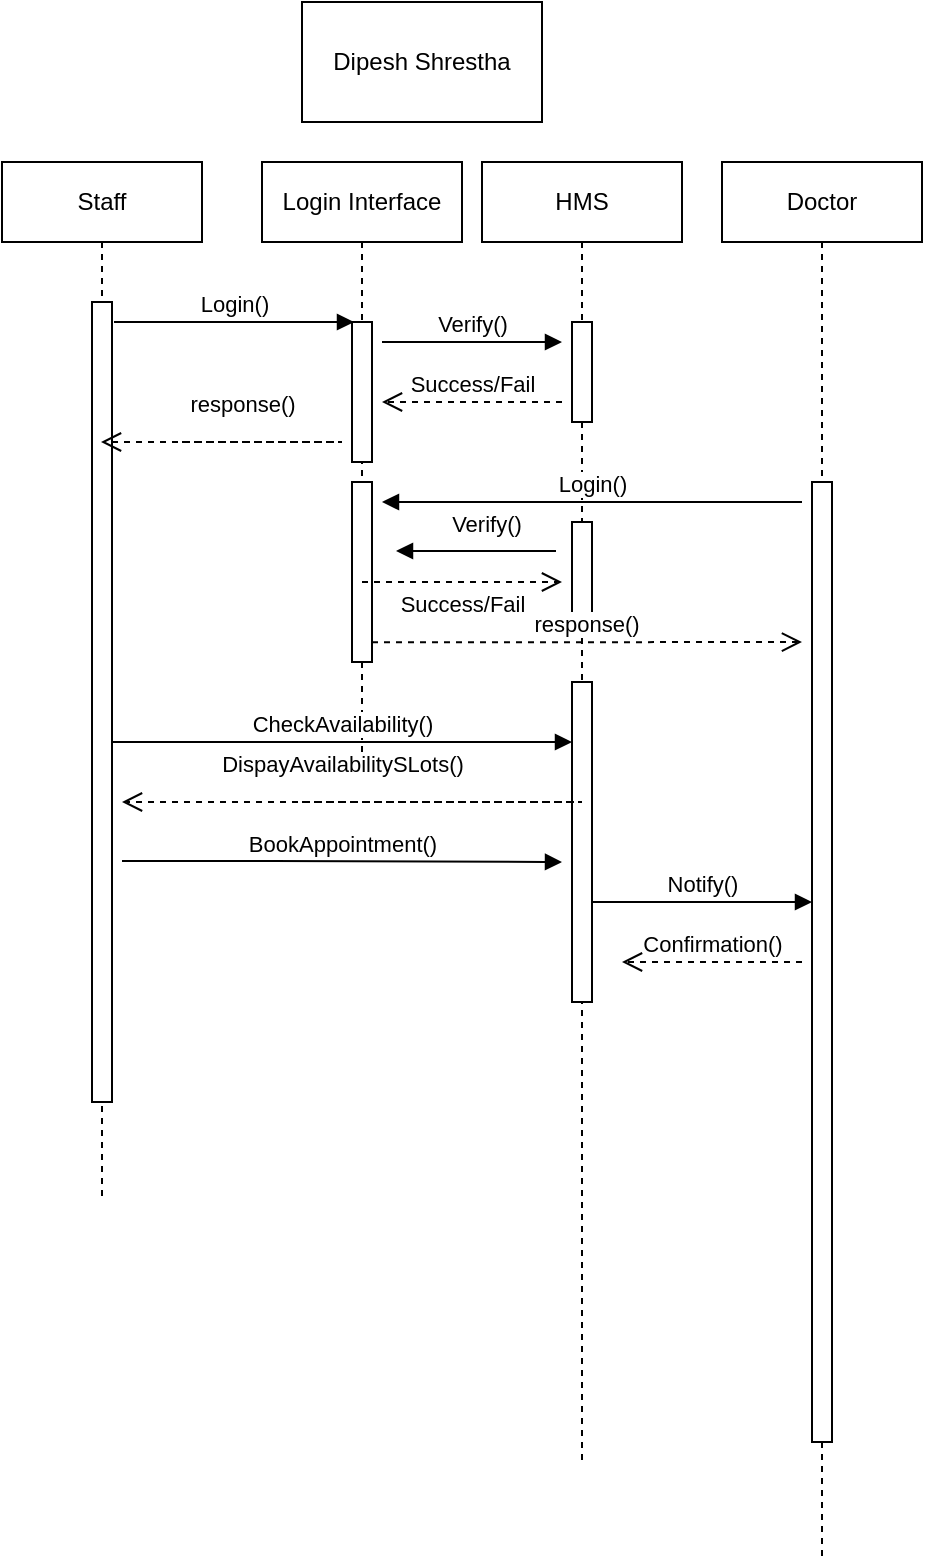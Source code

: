 <mxfile version="24.7.5" pages="3">
  <diagram name="Page-1" id="2YBvvXClWsGukQMizWep">
    <mxGraphModel dx="579" dy="681" grid="1" gridSize="10" guides="1" tooltips="1" connect="1" arrows="1" fold="1" page="1" pageScale="1" pageWidth="850" pageHeight="1100" math="0" shadow="0">
      <root>
        <mxCell id="0" />
        <mxCell id="1" parent="0" />
        <mxCell id="aM9ryv3xv72pqoxQDRHE-1" value="Staff" style="shape=umlLifeline;perimeter=lifelinePerimeter;whiteSpace=wrap;html=1;container=0;dropTarget=0;collapsible=0;recursiveResize=0;outlineConnect=0;portConstraint=eastwest;newEdgeStyle={&quot;edgeStyle&quot;:&quot;elbowEdgeStyle&quot;,&quot;elbow&quot;:&quot;vertical&quot;,&quot;curved&quot;:0,&quot;rounded&quot;:0};" parent="1" vertex="1">
          <mxGeometry x="130" y="120" width="100" height="520" as="geometry" />
        </mxCell>
        <mxCell id="aM9ryv3xv72pqoxQDRHE-2" value="" style="html=1;points=[];perimeter=orthogonalPerimeter;outlineConnect=0;targetShapes=umlLifeline;portConstraint=eastwest;newEdgeStyle={&quot;edgeStyle&quot;:&quot;elbowEdgeStyle&quot;,&quot;elbow&quot;:&quot;vertical&quot;,&quot;curved&quot;:0,&quot;rounded&quot;:0};" parent="aM9ryv3xv72pqoxQDRHE-1" vertex="1">
          <mxGeometry x="45" y="70" width="10" height="400" as="geometry" />
        </mxCell>
        <mxCell id="aM9ryv3xv72pqoxQDRHE-5" value="Login Interface" style="shape=umlLifeline;perimeter=lifelinePerimeter;whiteSpace=wrap;html=1;container=0;dropTarget=0;collapsible=0;recursiveResize=0;outlineConnect=0;portConstraint=eastwest;newEdgeStyle={&quot;edgeStyle&quot;:&quot;elbowEdgeStyle&quot;,&quot;elbow&quot;:&quot;vertical&quot;,&quot;curved&quot;:0,&quot;rounded&quot;:0};" parent="1" vertex="1">
          <mxGeometry x="260" y="120" width="100" height="300" as="geometry" />
        </mxCell>
        <mxCell id="aM9ryv3xv72pqoxQDRHE-6" value="" style="html=1;points=[];perimeter=orthogonalPerimeter;outlineConnect=0;targetShapes=umlLifeline;portConstraint=eastwest;newEdgeStyle={&quot;edgeStyle&quot;:&quot;elbowEdgeStyle&quot;,&quot;elbow&quot;:&quot;vertical&quot;,&quot;curved&quot;:0,&quot;rounded&quot;:0};" parent="aM9ryv3xv72pqoxQDRHE-5" vertex="1">
          <mxGeometry x="45" y="80" width="10" height="70" as="geometry" />
        </mxCell>
        <mxCell id="aM9ryv3xv72pqoxQDRHE-7" value="Login()" style="html=1;verticalAlign=bottom;endArrow=block;edgeStyle=elbowEdgeStyle;elbow=horizontal;curved=0;rounded=0;" parent="1" edge="1">
          <mxGeometry relative="1" as="geometry">
            <mxPoint x="186" y="200" as="sourcePoint" />
            <Array as="points">
              <mxPoint x="261" y="200" />
            </Array>
            <mxPoint x="306" y="200" as="targetPoint" />
          </mxGeometry>
        </mxCell>
        <mxCell id="aM9ryv3xv72pqoxQDRHE-10" value="response()" style="html=1;verticalAlign=bottom;endArrow=open;dashed=1;endSize=8;edgeStyle=elbowEdgeStyle;elbow=vertical;curved=0;rounded=0;" parent="1" edge="1">
          <mxGeometry x="0.297" y="-10" relative="1" as="geometry">
            <mxPoint x="179.5" y="260" as="targetPoint" />
            <Array as="points">
              <mxPoint x="300" y="260" />
            </Array>
            <mxPoint x="220" y="260" as="sourcePoint" />
            <mxPoint as="offset" />
          </mxGeometry>
        </mxCell>
        <mxCell id="tqJ2PT1TYAWaRzA7SYkh-1" value="Doctor" style="shape=umlLifeline;perimeter=lifelinePerimeter;whiteSpace=wrap;html=1;container=0;dropTarget=0;collapsible=0;recursiveResize=0;outlineConnect=0;portConstraint=eastwest;newEdgeStyle={&quot;edgeStyle&quot;:&quot;elbowEdgeStyle&quot;,&quot;elbow&quot;:&quot;vertical&quot;,&quot;curved&quot;:0,&quot;rounded&quot;:0};" vertex="1" parent="1">
          <mxGeometry x="490" y="120" width="100" height="700" as="geometry" />
        </mxCell>
        <mxCell id="tqJ2PT1TYAWaRzA7SYkh-2" value="" style="html=1;points=[];perimeter=orthogonalPerimeter;outlineConnect=0;targetShapes=umlLifeline;portConstraint=eastwest;newEdgeStyle={&quot;edgeStyle&quot;:&quot;elbowEdgeStyle&quot;,&quot;elbow&quot;:&quot;vertical&quot;,&quot;curved&quot;:0,&quot;rounded&quot;:0};" vertex="1" parent="tqJ2PT1TYAWaRzA7SYkh-1">
          <mxGeometry x="45" y="160" width="10" height="480" as="geometry" />
        </mxCell>
        <mxCell id="tqJ2PT1TYAWaRzA7SYkh-3" value="HMS" style="shape=umlLifeline;perimeter=lifelinePerimeter;whiteSpace=wrap;html=1;container=0;dropTarget=0;collapsible=0;recursiveResize=0;outlineConnect=0;portConstraint=eastwest;newEdgeStyle={&quot;edgeStyle&quot;:&quot;elbowEdgeStyle&quot;,&quot;elbow&quot;:&quot;vertical&quot;,&quot;curved&quot;:0,&quot;rounded&quot;:0};" vertex="1" parent="1">
          <mxGeometry x="370" y="120" width="100" height="650" as="geometry" />
        </mxCell>
        <mxCell id="tqJ2PT1TYAWaRzA7SYkh-4" value="" style="html=1;points=[];perimeter=orthogonalPerimeter;outlineConnect=0;targetShapes=umlLifeline;portConstraint=eastwest;newEdgeStyle={&quot;edgeStyle&quot;:&quot;elbowEdgeStyle&quot;,&quot;elbow&quot;:&quot;vertical&quot;,&quot;curved&quot;:0,&quot;rounded&quot;:0};" vertex="1" parent="tqJ2PT1TYAWaRzA7SYkh-3">
          <mxGeometry x="45" y="80" width="10" height="50" as="geometry" />
        </mxCell>
        <mxCell id="tqJ2PT1TYAWaRzA7SYkh-9" value="" style="html=1;points=[];perimeter=orthogonalPerimeter;outlineConnect=0;targetShapes=umlLifeline;portConstraint=eastwest;newEdgeStyle={&quot;edgeStyle&quot;:&quot;elbowEdgeStyle&quot;,&quot;elbow&quot;:&quot;vertical&quot;,&quot;curved&quot;:0,&quot;rounded&quot;:0};" vertex="1" parent="tqJ2PT1TYAWaRzA7SYkh-3">
          <mxGeometry x="45" y="180" width="10" height="50" as="geometry" />
        </mxCell>
        <mxCell id="tqJ2PT1TYAWaRzA7SYkh-16" value="" style="html=1;points=[];perimeter=orthogonalPerimeter;outlineConnect=0;targetShapes=umlLifeline;portConstraint=eastwest;newEdgeStyle={&quot;edgeStyle&quot;:&quot;elbowEdgeStyle&quot;,&quot;elbow&quot;:&quot;vertical&quot;,&quot;curved&quot;:0,&quot;rounded&quot;:0};" vertex="1" parent="tqJ2PT1TYAWaRzA7SYkh-3">
          <mxGeometry x="45" y="260" width="10" height="160" as="geometry" />
        </mxCell>
        <mxCell id="tqJ2PT1TYAWaRzA7SYkh-5" value="Verify()" style="html=1;verticalAlign=bottom;endArrow=block;edgeStyle=elbowEdgeStyle;elbow=vertical;curved=0;rounded=0;" edge="1" parent="1">
          <mxGeometry relative="1" as="geometry">
            <mxPoint x="320" y="210" as="sourcePoint" />
            <Array as="points">
              <mxPoint x="395" y="210" />
            </Array>
            <mxPoint x="410" y="210" as="targetPoint" />
          </mxGeometry>
        </mxCell>
        <mxCell id="tqJ2PT1TYAWaRzA7SYkh-6" value="Success/Fail" style="html=1;verticalAlign=bottom;endArrow=open;dashed=1;endSize=8;edgeStyle=elbowEdgeStyle;elbow=vertical;curved=0;rounded=0;" edge="1" parent="1">
          <mxGeometry relative="1" as="geometry">
            <mxPoint x="320" y="240" as="targetPoint" />
            <Array as="points">
              <mxPoint x="405" y="240" />
            </Array>
            <mxPoint x="410" y="240" as="sourcePoint" />
          </mxGeometry>
        </mxCell>
        <mxCell id="tqJ2PT1TYAWaRzA7SYkh-7" value="" style="html=1;points=[];perimeter=orthogonalPerimeter;outlineConnect=0;targetShapes=umlLifeline;portConstraint=eastwest;newEdgeStyle={&quot;edgeStyle&quot;:&quot;elbowEdgeStyle&quot;,&quot;elbow&quot;:&quot;vertical&quot;,&quot;curved&quot;:0,&quot;rounded&quot;:0};" vertex="1" parent="1">
          <mxGeometry x="305" y="280" width="10" height="90" as="geometry" />
        </mxCell>
        <mxCell id="tqJ2PT1TYAWaRzA7SYkh-10" value="Login()" style="html=1;verticalAlign=bottom;endArrow=block;edgeStyle=elbowEdgeStyle;elbow=vertical;curved=0;rounded=0;" edge="1" parent="1">
          <mxGeometry relative="1" as="geometry">
            <mxPoint x="530" y="290" as="sourcePoint" />
            <Array as="points">
              <mxPoint x="529.93" y="290" />
            </Array>
            <mxPoint x="319.995" y="290" as="targetPoint" />
          </mxGeometry>
        </mxCell>
        <mxCell id="tqJ2PT1TYAWaRzA7SYkh-11" value="Verify()" style="html=1;verticalAlign=bottom;endArrow=block;edgeStyle=elbowEdgeStyle;elbow=vertical;curved=0;rounded=0;" edge="1" parent="1">
          <mxGeometry x="0.419" y="-5" relative="1" as="geometry">
            <mxPoint x="332" y="314.5" as="sourcePoint" />
            <Array as="points">
              <mxPoint x="407" y="314.5" />
            </Array>
            <mxPoint x="327" y="314.5" as="targetPoint" />
            <mxPoint as="offset" />
          </mxGeometry>
        </mxCell>
        <mxCell id="tqJ2PT1TYAWaRzA7SYkh-13" value="Success/Fail" style="html=1;verticalAlign=bottom;endArrow=open;dashed=1;endSize=8;edgeStyle=elbowEdgeStyle;elbow=vertical;curved=0;rounded=0;" edge="1" parent="1" source="aM9ryv3xv72pqoxQDRHE-5">
          <mxGeometry x="0.002" y="-20" relative="1" as="geometry">
            <mxPoint x="410" y="330" as="targetPoint" />
            <Array as="points" />
            <mxPoint x="500" y="330" as="sourcePoint" />
            <mxPoint as="offset" />
          </mxGeometry>
        </mxCell>
        <mxCell id="tqJ2PT1TYAWaRzA7SYkh-14" value="response()" style="html=1;verticalAlign=bottom;endArrow=open;dashed=1;endSize=8;edgeStyle=elbowEdgeStyle;elbow=vertical;curved=0;rounded=0;" edge="1" parent="1">
          <mxGeometry relative="1" as="geometry">
            <mxPoint x="530" y="360" as="targetPoint" />
            <Array as="points" />
            <mxPoint x="315" y="360.18" as="sourcePoint" />
          </mxGeometry>
        </mxCell>
        <mxCell id="tqJ2PT1TYAWaRzA7SYkh-17" value="CheckAvailability()" style="html=1;verticalAlign=bottom;endArrow=block;edgeStyle=elbowEdgeStyle;elbow=horizontal;curved=0;rounded=0;" edge="1" parent="1" target="tqJ2PT1TYAWaRzA7SYkh-16">
          <mxGeometry relative="1" as="geometry">
            <mxPoint x="185" y="410" as="sourcePoint" />
            <Array as="points">
              <mxPoint x="260" y="410" />
            </Array>
            <mxPoint x="305" y="410" as="targetPoint" />
          </mxGeometry>
        </mxCell>
        <mxCell id="tqJ2PT1TYAWaRzA7SYkh-19" value="DispayAvailabilitySLots()" style="html=1;verticalAlign=bottom;endArrow=open;dashed=1;endSize=8;edgeStyle=elbowEdgeStyle;elbow=vertical;curved=0;rounded=0;" edge="1" parent="1">
          <mxGeometry x="0.405" y="-10" relative="1" as="geometry">
            <mxPoint x="190" y="440" as="targetPoint" />
            <Array as="points">
              <mxPoint x="420" y="440" />
            </Array>
            <mxPoint x="280" y="440" as="sourcePoint" />
            <mxPoint as="offset" />
          </mxGeometry>
        </mxCell>
        <mxCell id="tqJ2PT1TYAWaRzA7SYkh-20" value="BookAppointment()" style="html=1;verticalAlign=bottom;endArrow=block;edgeStyle=elbowEdgeStyle;elbow=horizontal;curved=0;rounded=0;" edge="1" parent="1">
          <mxGeometry relative="1" as="geometry">
            <mxPoint x="190" y="469.44" as="sourcePoint" />
            <Array as="points">
              <mxPoint x="265" y="469.44" />
            </Array>
            <mxPoint x="410" y="470" as="targetPoint" />
          </mxGeometry>
        </mxCell>
        <mxCell id="tqJ2PT1TYAWaRzA7SYkh-21" value="Notify()" style="html=1;verticalAlign=bottom;endArrow=block;edgeStyle=elbowEdgeStyle;elbow=horizontal;curved=0;rounded=0;" edge="1" parent="1" target="tqJ2PT1TYAWaRzA7SYkh-2">
          <mxGeometry relative="1" as="geometry">
            <mxPoint x="425" y="490" as="sourcePoint" />
            <Array as="points">
              <mxPoint x="500" y="490" />
            </Array>
            <mxPoint x="655" y="490" as="targetPoint" />
          </mxGeometry>
        </mxCell>
        <mxCell id="tqJ2PT1TYAWaRzA7SYkh-22" value="Confirmation()" style="html=1;verticalAlign=bottom;endArrow=open;dashed=1;endSize=8;edgeStyle=elbowEdgeStyle;elbow=vertical;curved=0;rounded=0;" edge="1" parent="1">
          <mxGeometry relative="1" as="geometry">
            <mxPoint x="440" y="520" as="targetPoint" />
            <Array as="points">
              <mxPoint x="525" y="520" />
            </Array>
            <mxPoint x="530" y="520" as="sourcePoint" />
          </mxGeometry>
        </mxCell>
        <mxCell id="1oReDKKiamNlcpfnCqBK-1" value="Dipesh Shrestha" style="rounded=0;whiteSpace=wrap;html=1;" vertex="1" parent="1">
          <mxGeometry x="280" y="40" width="120" height="60" as="geometry" />
        </mxCell>
      </root>
    </mxGraphModel>
  </diagram>
  <diagram id="k_Msn9N-YfFya0TZ9wXz" name="Page-2">
    <mxGraphModel dx="521" dy="613" grid="1" gridSize="10" guides="1" tooltips="1" connect="1" arrows="1" fold="1" page="1" pageScale="1" pageWidth="850" pageHeight="1100" math="0" shadow="0">
      <root>
        <mxCell id="0" />
        <mxCell id="1" parent="0" />
        <mxCell id="LZuoSOql_AdEsus71pCx-1" value="Staff" style="shape=umlLifeline;perimeter=lifelinePerimeter;whiteSpace=wrap;html=1;container=0;dropTarget=0;collapsible=0;recursiveResize=0;outlineConnect=0;portConstraint=eastwest;newEdgeStyle={&quot;edgeStyle&quot;:&quot;elbowEdgeStyle&quot;,&quot;elbow&quot;:&quot;vertical&quot;,&quot;curved&quot;:0,&quot;rounded&quot;:0};" parent="1" vertex="1">
          <mxGeometry y="120" width="100" height="180" as="geometry" />
        </mxCell>
        <mxCell id="LZuoSOql_AdEsus71pCx-2" value="" style="html=1;points=[];perimeter=orthogonalPerimeter;outlineConnect=0;targetShapes=umlLifeline;portConstraint=eastwest;newEdgeStyle={&quot;edgeStyle&quot;:&quot;elbowEdgeStyle&quot;,&quot;elbow&quot;:&quot;vertical&quot;,&quot;curved&quot;:0,&quot;rounded&quot;:0};" parent="LZuoSOql_AdEsus71pCx-1" vertex="1">
          <mxGeometry x="44" y="70" width="10" height="90" as="geometry" />
        </mxCell>
        <mxCell id="LZuoSOql_AdEsus71pCx-3" value="HMS" style="shape=umlLifeline;perimeter=lifelinePerimeter;whiteSpace=wrap;html=1;container=0;dropTarget=0;collapsible=0;recursiveResize=0;outlineConnect=0;portConstraint=eastwest;newEdgeStyle={&quot;edgeStyle&quot;:&quot;elbowEdgeStyle&quot;,&quot;elbow&quot;:&quot;vertical&quot;,&quot;curved&quot;:0,&quot;rounded&quot;:0};" parent="1" vertex="1">
          <mxGeometry x="130" y="120" width="100" height="180" as="geometry" />
        </mxCell>
        <mxCell id="LZuoSOql_AdEsus71pCx-4" value="" style="html=1;points=[];perimeter=orthogonalPerimeter;outlineConnect=0;targetShapes=umlLifeline;portConstraint=eastwest;newEdgeStyle={&quot;edgeStyle&quot;:&quot;elbowEdgeStyle&quot;,&quot;elbow&quot;:&quot;vertical&quot;,&quot;curved&quot;:0,&quot;rounded&quot;:0};" parent="LZuoSOql_AdEsus71pCx-3" vertex="1">
          <mxGeometry x="44" y="80" width="10" height="70" as="geometry" />
        </mxCell>
        <mxCell id="LZuoSOql_AdEsus71pCx-5" value="Prepare Bill()" style="html=1;verticalAlign=bottom;endArrow=block;edgeStyle=elbowEdgeStyle;elbow=horizontal;curved=0;rounded=0;" parent="1" edge="1">
          <mxGeometry relative="1" as="geometry">
            <mxPoint x="55" y="200" as="sourcePoint" />
            <Array as="points">
              <mxPoint x="130" y="200" />
            </Array>
            <mxPoint x="175" y="200" as="targetPoint" />
          </mxGeometry>
        </mxCell>
        <mxCell id="LZuoSOql_AdEsus71pCx-6" value="Response()()" style="html=1;verticalAlign=bottom;endArrow=open;dashed=1;endSize=8;edgeStyle=elbowEdgeStyle;elbow=vertical;curved=0;rounded=0;" parent="1" edge="1">
          <mxGeometry x="0.297" y="-10" relative="1" as="geometry">
            <mxPoint x="48.5" y="260" as="targetPoint" />
            <Array as="points">
              <mxPoint x="169" y="260" />
            </Array>
            <mxPoint x="89" y="260" as="sourcePoint" />
            <mxPoint as="offset" />
          </mxGeometry>
        </mxCell>
        <mxCell id="LZuoSOql_AdEsus71pCx-9" value="Bill Management" style="shape=umlLifeline;perimeter=lifelinePerimeter;whiteSpace=wrap;html=1;container=0;dropTarget=0;collapsible=0;recursiveResize=0;outlineConnect=0;portConstraint=eastwest;newEdgeStyle={&quot;edgeStyle&quot;:&quot;elbowEdgeStyle&quot;,&quot;elbow&quot;:&quot;vertical&quot;,&quot;curved&quot;:0,&quot;rounded&quot;:0};" parent="1" vertex="1">
          <mxGeometry x="240" y="120" width="100" height="180" as="geometry" />
        </mxCell>
        <mxCell id="LZuoSOql_AdEsus71pCx-10" value="" style="html=1;points=[];perimeter=orthogonalPerimeter;outlineConnect=0;targetShapes=umlLifeline;portConstraint=eastwest;newEdgeStyle={&quot;edgeStyle&quot;:&quot;elbowEdgeStyle&quot;,&quot;elbow&quot;:&quot;vertical&quot;,&quot;curved&quot;:0,&quot;rounded&quot;:0};" parent="LZuoSOql_AdEsus71pCx-9" vertex="1">
          <mxGeometry x="44" y="80" width="10" height="50" as="geometry" />
        </mxCell>
        <mxCell id="LZuoSOql_AdEsus71pCx-13" value="GenerateBill()()" style="html=1;verticalAlign=bottom;endArrow=block;edgeStyle=elbowEdgeStyle;elbow=vertical;curved=0;rounded=0;" parent="1" edge="1">
          <mxGeometry relative="1" as="geometry">
            <mxPoint x="189" y="210" as="sourcePoint" />
            <Array as="points">
              <mxPoint x="264" y="210" />
            </Array>
            <mxPoint x="279" y="210" as="targetPoint" />
          </mxGeometry>
        </mxCell>
        <mxCell id="LZuoSOql_AdEsus71pCx-14" value="BillPrepared()" style="html=1;verticalAlign=bottom;endArrow=open;dashed=1;endSize=8;edgeStyle=elbowEdgeStyle;elbow=vertical;curved=0;rounded=0;" parent="1" edge="1">
          <mxGeometry relative="1" as="geometry">
            <mxPoint x="189" y="240" as="targetPoint" />
            <Array as="points">
              <mxPoint x="274" y="240" />
            </Array>
            <mxPoint x="279" y="240" as="sourcePoint" />
          </mxGeometry>
        </mxCell>
        <mxCell id="LZuoSOql_AdEsus71pCx-26" value="Staff" style="shape=umlLifeline;perimeter=lifelinePerimeter;whiteSpace=wrap;html=1;container=0;dropTarget=0;collapsible=0;recursiveResize=0;outlineConnect=0;portConstraint=eastwest;newEdgeStyle={&quot;edgeStyle&quot;:&quot;elbowEdgeStyle&quot;,&quot;elbow&quot;:&quot;vertical&quot;,&quot;curved&quot;:0,&quot;rounded&quot;:0};" parent="1" vertex="1">
          <mxGeometry x="390" y="120" width="100" height="260" as="geometry" />
        </mxCell>
        <mxCell id="LZuoSOql_AdEsus71pCx-27" value="" style="html=1;points=[];perimeter=orthogonalPerimeter;outlineConnect=0;targetShapes=umlLifeline;portConstraint=eastwest;newEdgeStyle={&quot;edgeStyle&quot;:&quot;elbowEdgeStyle&quot;,&quot;elbow&quot;:&quot;vertical&quot;,&quot;curved&quot;:0,&quot;rounded&quot;:0};" parent="LZuoSOql_AdEsus71pCx-26" vertex="1">
          <mxGeometry x="44" y="70" width="10" height="190" as="geometry" />
        </mxCell>
        <mxCell id="LZuoSOql_AdEsus71pCx-28" value="HMS" style="shape=umlLifeline;perimeter=lifelinePerimeter;whiteSpace=wrap;html=1;container=0;dropTarget=0;collapsible=0;recursiveResize=0;outlineConnect=0;portConstraint=eastwest;newEdgeStyle={&quot;edgeStyle&quot;:&quot;elbowEdgeStyle&quot;,&quot;elbow&quot;:&quot;vertical&quot;,&quot;curved&quot;:0,&quot;rounded&quot;:0};" parent="1" vertex="1">
          <mxGeometry x="514" y="115" width="100" height="260" as="geometry" />
        </mxCell>
        <mxCell id="LZuoSOql_AdEsus71pCx-29" value="" style="html=1;points=[];perimeter=orthogonalPerimeter;outlineConnect=0;targetShapes=umlLifeline;portConstraint=eastwest;newEdgeStyle={&quot;edgeStyle&quot;:&quot;elbowEdgeStyle&quot;,&quot;elbow&quot;:&quot;vertical&quot;,&quot;curved&quot;:0,&quot;rounded&quot;:0};" parent="LZuoSOql_AdEsus71pCx-28" vertex="1">
          <mxGeometry x="44" y="80" width="10" height="180" as="geometry" />
        </mxCell>
        <mxCell id="LZuoSOql_AdEsus71pCx-32" value="Report Management" style="shape=umlLifeline;perimeter=lifelinePerimeter;whiteSpace=wrap;html=1;container=0;dropTarget=0;collapsible=0;recursiveResize=0;outlineConnect=0;portConstraint=eastwest;newEdgeStyle={&quot;edgeStyle&quot;:&quot;elbowEdgeStyle&quot;,&quot;elbow&quot;:&quot;vertical&quot;,&quot;curved&quot;:0,&quot;rounded&quot;:0};" parent="1" vertex="1">
          <mxGeometry x="630" y="120" width="100" height="260" as="geometry" />
        </mxCell>
        <mxCell id="LZuoSOql_AdEsus71pCx-33" value="" style="html=1;points=[];perimeter=orthogonalPerimeter;outlineConnect=0;targetShapes=umlLifeline;portConstraint=eastwest;newEdgeStyle={&quot;edgeStyle&quot;:&quot;elbowEdgeStyle&quot;,&quot;elbow&quot;:&quot;vertical&quot;,&quot;curved&quot;:0,&quot;rounded&quot;:0};" parent="LZuoSOql_AdEsus71pCx-32" vertex="1">
          <mxGeometry x="45" y="120" width="10" height="140" as="geometry" />
        </mxCell>
        <mxCell id="LZuoSOql_AdEsus71pCx-36" value="Doctor" style="shape=umlLifeline;perimeter=lifelinePerimeter;whiteSpace=wrap;html=1;container=0;dropTarget=0;collapsible=0;recursiveResize=0;outlineConnect=0;portConstraint=eastwest;newEdgeStyle={&quot;edgeStyle&quot;:&quot;elbowEdgeStyle&quot;,&quot;elbow&quot;:&quot;vertical&quot;,&quot;curved&quot;:0,&quot;rounded&quot;:0};" parent="1" vertex="1">
          <mxGeometry x="740" y="120" width="100" height="220" as="geometry" />
        </mxCell>
        <mxCell id="LZuoSOql_AdEsus71pCx-37" value="" style="html=1;points=[];perimeter=orthogonalPerimeter;outlineConnect=0;targetShapes=umlLifeline;portConstraint=eastwest;newEdgeStyle={&quot;edgeStyle&quot;:&quot;elbowEdgeStyle&quot;,&quot;elbow&quot;:&quot;vertical&quot;,&quot;curved&quot;:0,&quot;rounded&quot;:0};" parent="LZuoSOql_AdEsus71pCx-36" vertex="1">
          <mxGeometry x="44" y="70" width="10" height="150" as="geometry" />
        </mxCell>
        <mxCell id="LZuoSOql_AdEsus71pCx-39" value="" style="endArrow=classic;html=1;rounded=0;" parent="1" target="LZuoSOql_AdEsus71pCx-32" edge="1">
          <mxGeometry width="50" height="50" relative="1" as="geometry">
            <mxPoint x="570" y="250" as="sourcePoint" />
            <mxPoint x="620" y="200" as="targetPoint" />
          </mxGeometry>
        </mxCell>
        <mxCell id="LZuoSOql_AdEsus71pCx-43" value="SaveReport()" style="edgeLabel;html=1;align=center;verticalAlign=middle;resizable=0;points=[];" parent="LZuoSOql_AdEsus71pCx-39" vertex="1" connectable="0">
          <mxGeometry x="0.049" y="7" relative="1" as="geometry">
            <mxPoint as="offset" />
          </mxGeometry>
        </mxCell>
        <mxCell id="LZuoSOql_AdEsus71pCx-40" value="" style="endArrow=classic;html=1;rounded=0;entryX=0.492;entryY=0.517;entryDx=0;entryDy=0;entryPerimeter=0;" parent="1" edge="1">
          <mxGeometry width="50" height="50" relative="1" as="geometry">
            <mxPoint x="794.3" y="220.0" as="sourcePoint" />
            <mxPoint x="568" y="220.0" as="targetPoint" />
          </mxGeometry>
        </mxCell>
        <mxCell id="LZuoSOql_AdEsus71pCx-41" value="PrepareReport()" style="edgeLabel;html=1;align=center;verticalAlign=middle;resizable=0;points=[];" parent="LZuoSOql_AdEsus71pCx-40" vertex="1" connectable="0">
          <mxGeometry x="0.222" y="-2" relative="1" as="geometry">
            <mxPoint x="-26" y="-8" as="offset" />
          </mxGeometry>
        </mxCell>
        <mxCell id="LZuoSOql_AdEsus71pCx-44" value="Confirmation()" style="html=1;verticalAlign=bottom;endArrow=open;dashed=1;endSize=8;edgeStyle=elbowEdgeStyle;elbow=vertical;curved=0;rounded=0;" parent="1" edge="1">
          <mxGeometry x="-0.652" y="-20" relative="1" as="geometry">
            <mxPoint x="570" y="270" as="targetPoint" />
            <Array as="points">
              <mxPoint x="670" y="270" />
            </Array>
            <mxPoint x="600.5" y="270" as="sourcePoint" />
            <mxPoint as="offset" />
          </mxGeometry>
        </mxCell>
        <mxCell id="LZuoSOql_AdEsus71pCx-47" value="" style="endArrow=classic;html=1;rounded=0;" parent="1" edge="1">
          <mxGeometry width="50" height="50" relative="1" as="geometry">
            <mxPoint x="439.548" y="310" as="sourcePoint" />
            <mxPoint x="560" y="310" as="targetPoint" />
          </mxGeometry>
        </mxCell>
        <mxCell id="LZuoSOql_AdEsus71pCx-49" value="Read Report" style="text;html=1;align=center;verticalAlign=middle;resizable=0;points=[];autosize=1;strokeColor=none;fillColor=none;" parent="1" vertex="1">
          <mxGeometry x="445" y="288" width="90" height="30" as="geometry" />
        </mxCell>
        <mxCell id="LZuoSOql_AdEsus71pCx-50" value="" style="endArrow=classic;html=1;rounded=0;" parent="1" edge="1">
          <mxGeometry width="50" height="50" relative="1" as="geometry">
            <mxPoint x="568" y="330" as="sourcePoint" />
            <mxPoint x="677" y="330" as="targetPoint" />
          </mxGeometry>
        </mxCell>
        <mxCell id="LZuoSOql_AdEsus71pCx-51" value="RequestReport()" style="edgeLabel;html=1;align=center;verticalAlign=middle;resizable=0;points=[];" parent="LZuoSOql_AdEsus71pCx-50" vertex="1" connectable="0">
          <mxGeometry x="0.049" y="7" relative="1" as="geometry">
            <mxPoint as="offset" />
          </mxGeometry>
        </mxCell>
        <mxCell id="LZuoSOql_AdEsus71pCx-52" value="SendReport(()" style="html=1;verticalAlign=bottom;endArrow=open;dashed=1;endSize=8;edgeStyle=elbowEdgeStyle;elbow=vertical;curved=0;rounded=0;" parent="1" edge="1">
          <mxGeometry x="-0.652" y="-20" relative="1" as="geometry">
            <mxPoint x="570" y="350" as="targetPoint" />
            <Array as="points">
              <mxPoint x="670" y="350" />
            </Array>
            <mxPoint x="600.5" y="350" as="sourcePoint" />
            <mxPoint as="offset" />
          </mxGeometry>
        </mxCell>
        <mxCell id="LZuoSOql_AdEsus71pCx-53" value="DisplayReport(()" style="html=1;verticalAlign=bottom;endArrow=open;dashed=1;endSize=8;edgeStyle=elbowEdgeStyle;elbow=vertical;curved=0;rounded=0;" parent="1" edge="1">
          <mxGeometry x="-0.652" y="-20" relative="1" as="geometry">
            <mxPoint x="450" y="360" as="targetPoint" />
            <Array as="points">
              <mxPoint x="550" y="360" />
            </Array>
            <mxPoint x="480.5" y="360" as="sourcePoint" />
            <mxPoint as="offset" />
          </mxGeometry>
        </mxCell>
        <mxCell id="LZuoSOql_AdEsus71pCx-55" value="Response()" style="html=1;verticalAlign=bottom;endArrow=open;dashed=1;endSize=8;edgeStyle=elbowEdgeStyle;elbow=vertical;curved=0;rounded=0;" parent="1" edge="1">
          <mxGeometry x="-0.989" y="-12" relative="1" as="geometry">
            <mxPoint x="789.5" y="302" as="targetPoint" />
            <Array as="points">
              <mxPoint x="670" y="302" />
            </Array>
            <mxPoint x="731" y="302" as="sourcePoint" />
            <mxPoint as="offset" />
          </mxGeometry>
        </mxCell>
        <mxCell id="1r96wjynDyrrPjhRciY_-1" value="Dipesh Shrestha" style="rounded=0;whiteSpace=wrap;html=1;" parent="1" vertex="1">
          <mxGeometry x="90" y="30" width="120" height="60" as="geometry" />
        </mxCell>
      </root>
    </mxGraphModel>
  </diagram>
  <diagram id="FPpr2LtTT5gFzCt6i0ib" name="Page-3">
    <mxGraphModel dx="1229" dy="591" grid="1" gridSize="10" guides="1" tooltips="1" connect="1" arrows="1" fold="1" page="1" pageScale="1" pageWidth="850" pageHeight="1100" math="0" shadow="0">
      <root>
        <mxCell id="0" />
        <mxCell id="1" parent="0" />
        <mxCell id="DXWsOIUKNxAtbg25oVt_-1" value="Passenger/Customer" style="html=1;whiteSpace=wrap;" vertex="1" parent="1">
          <mxGeometry x="30" y="70" width="140" height="50" as="geometry" />
        </mxCell>
        <mxCell id="DXWsOIUKNxAtbg25oVt_-2" value="Driver" style="html=1;whiteSpace=wrap;" vertex="1" parent="1">
          <mxGeometry x="190" y="70" width="140" height="50" as="geometry" />
        </mxCell>
        <mxCell id="DXWsOIUKNxAtbg25oVt_-3" value="Login&amp;nbsp;" style="html=1;whiteSpace=wrap;" vertex="1" parent="1">
          <mxGeometry x="353" y="70" width="80" height="50" as="geometry" />
        </mxCell>
        <mxCell id="DXWsOIUKNxAtbg25oVt_-4" value="Ride Handling" style="html=1;whiteSpace=wrap;" vertex="1" parent="1">
          <mxGeometry x="456" y="70" width="80" height="50" as="geometry" />
        </mxCell>
        <mxCell id="DXWsOIUKNxAtbg25oVt_-5" value="Logout" style="html=1;whiteSpace=wrap;" vertex="1" parent="1">
          <mxGeometry x="560" y="70" width="80" height="50" as="geometry" />
        </mxCell>
        <mxCell id="DXWsOIUKNxAtbg25oVt_-6" value="" style="endArrow=none;html=1;rounded=0;dashed=1;dashPattern=1 2;exitX=0.5;exitY=1;exitDx=0;exitDy=0;" edge="1" parent="1">
          <mxGeometry relative="1" as="geometry">
            <mxPoint x="95" y="120" as="sourcePoint" />
            <mxPoint x="95" y="750" as="targetPoint" />
          </mxGeometry>
        </mxCell>
        <mxCell id="DXWsOIUKNxAtbg25oVt_-8" value="" style="endArrow=none;html=1;rounded=0;dashed=1;dashPattern=1 2;exitX=0.5;exitY=1;exitDx=0;exitDy=0;" edge="1" parent="1" source="UyrblHiYHOrMbJsTP4h3-21">
          <mxGeometry relative="1" as="geometry">
            <mxPoint x="263" y="121" as="sourcePoint" />
            <mxPoint x="263" y="751" as="targetPoint" />
          </mxGeometry>
        </mxCell>
        <mxCell id="DXWsOIUKNxAtbg25oVt_-9" value="" style="endArrow=none;html=1;rounded=0;dashed=1;dashPattern=1 2;exitX=0.5;exitY=1;exitDx=0;exitDy=0;" edge="1" parent="1">
          <mxGeometry relative="1" as="geometry">
            <mxPoint x="400" y="640" as="sourcePoint" />
            <mxPoint x="399" y="752" as="targetPoint" />
          </mxGeometry>
        </mxCell>
        <mxCell id="DXWsOIUKNxAtbg25oVt_-10" value="" style="endArrow=none;html=1;rounded=0;dashed=1;dashPattern=1 2;exitX=0.5;exitY=1;exitDx=0;exitDy=0;" edge="1" parent="1">
          <mxGeometry relative="1" as="geometry">
            <mxPoint x="494" y="120" as="sourcePoint" />
            <mxPoint x="494" y="750" as="targetPoint" />
          </mxGeometry>
        </mxCell>
        <mxCell id="DXWsOIUKNxAtbg25oVt_-11" value="" style="endArrow=none;html=1;rounded=0;dashed=1;dashPattern=1 2;exitX=0.5;exitY=1;exitDx=0;exitDy=0;" edge="1" parent="1">
          <mxGeometry relative="1" as="geometry">
            <mxPoint x="598" y="122" as="sourcePoint" />
            <mxPoint x="598" y="752" as="targetPoint" />
          </mxGeometry>
        </mxCell>
        <mxCell id="DXWsOIUKNxAtbg25oVt_-13" value="" style="endArrow=none;html=1;rounded=0;dashed=1;dashPattern=1 2;exitX=0.5;exitY=1;exitDx=0;exitDy=0;" edge="1" parent="1" target="DXWsOIUKNxAtbg25oVt_-12">
          <mxGeometry relative="1" as="geometry">
            <mxPoint x="399" y="122" as="sourcePoint" />
            <mxPoint x="399" y="752" as="targetPoint" />
          </mxGeometry>
        </mxCell>
        <mxCell id="DXWsOIUKNxAtbg25oVt_-12" value="" style="html=1;points=[[0,0,0,0,5],[0,1,0,0,-5],[1,0,0,0,5],[1,1,0,0,-5]];perimeter=orthogonalPerimeter;outlineConnect=0;targetShapes=umlLifeline;portConstraint=eastwest;newEdgeStyle={&quot;curved&quot;:0,&quot;rounded&quot;:0};" vertex="1" parent="1">
          <mxGeometry x="395" y="147" width="10" height="63" as="geometry" />
        </mxCell>
        <mxCell id="UyrblHiYHOrMbJsTP4h3-1" value="" style="html=1;verticalAlign=bottom;endArrow=block;edgeStyle=elbowEdgeStyle;elbow=horizontal;curved=0;rounded=0;" edge="1" parent="1">
          <mxGeometry relative="1" as="geometry">
            <mxPoint x="100" y="170" as="sourcePoint" />
            <Array as="points">
              <mxPoint x="175" y="170" />
            </Array>
            <mxPoint x="390" y="170" as="targetPoint" />
          </mxGeometry>
        </mxCell>
        <mxCell id="UyrblHiYHOrMbJsTP4h3-2" value="" style="html=1;verticalAlign=bottom;endArrow=open;dashed=1;endSize=8;edgeStyle=elbowEdgeStyle;elbow=vertical;curved=0;rounded=0;" edge="1" parent="1">
          <mxGeometry x="0.297" y="-10" relative="1" as="geometry">
            <mxPoint x="100" y="190" as="targetPoint" />
            <Array as="points">
              <mxPoint x="395" y="190" />
            </Array>
            <mxPoint x="315" y="190" as="sourcePoint" />
            <mxPoint as="offset" />
          </mxGeometry>
        </mxCell>
        <mxCell id="UyrblHiYHOrMbJsTP4h3-3" value="Login info" style="text;html=1;align=center;verticalAlign=middle;resizable=0;points=[];autosize=1;strokeColor=none;fillColor=none;" vertex="1" parent="1">
          <mxGeometry x="180" y="138" width="80" height="30" as="geometry" />
        </mxCell>
        <mxCell id="UyrblHiYHOrMbJsTP4h3-4" value="response" style="text;html=1;align=center;verticalAlign=middle;resizable=0;points=[];autosize=1;strokeColor=none;fillColor=none;" vertex="1" parent="1">
          <mxGeometry x="185" y="188" width="70" height="30" as="geometry" />
        </mxCell>
        <mxCell id="UyrblHiYHOrMbJsTP4h3-5" value="" style="html=1;points=[[0,0,0,0,5],[0,1,0,0,-5],[1,0,0,0,5],[1,1,0,0,-5]];perimeter=orthogonalPerimeter;outlineConnect=0;targetShapes=umlLifeline;portConstraint=eastwest;newEdgeStyle={&quot;curved&quot;:0,&quot;rounded&quot;:0};" vertex="1" parent="1">
          <mxGeometry x="491" y="210" width="10" height="310" as="geometry" />
        </mxCell>
        <mxCell id="UyrblHiYHOrMbJsTP4h3-6" value="" style="html=1;verticalAlign=bottom;endArrow=block;edgeStyle=elbowEdgeStyle;elbow=horizontal;curved=0;rounded=0;" edge="1" parent="1">
          <mxGeometry relative="1" as="geometry">
            <mxPoint x="100" y="240" as="sourcePoint" />
            <Array as="points">
              <mxPoint x="175" y="240" />
            </Array>
            <mxPoint x="490" y="240" as="targetPoint" />
          </mxGeometry>
        </mxCell>
        <mxCell id="UyrblHiYHOrMbJsTP4h3-7" value="" style="html=1;verticalAlign=bottom;endArrow=open;dashed=1;endSize=8;edgeStyle=elbowEdgeStyle;elbow=vertical;curved=0;rounded=0;" edge="1" parent="1">
          <mxGeometry x="0.297" y="-10" relative="1" as="geometry">
            <mxPoint x="100" y="260" as="targetPoint" />
            <Array as="points">
              <mxPoint x="490" y="260" />
            </Array>
            <mxPoint x="315" y="260" as="sourcePoint" />
            <mxPoint as="offset" />
          </mxGeometry>
        </mxCell>
        <mxCell id="UyrblHiYHOrMbJsTP4h3-8" value="Ride Request" style="text;html=1;align=center;verticalAlign=middle;resizable=0;points=[];autosize=1;strokeColor=none;fillColor=none;" vertex="1" parent="1">
          <mxGeometry x="270" y="218" width="100" height="30" as="geometry" />
        </mxCell>
        <mxCell id="UyrblHiYHOrMbJsTP4h3-9" value="Request pickup&amp;nbsp;&lt;div&gt;and destination point&lt;/div&gt;" style="text;html=1;align=center;verticalAlign=middle;resizable=0;points=[];autosize=1;strokeColor=none;fillColor=none;" vertex="1" parent="1">
          <mxGeometry x="260" y="254" width="130" height="40" as="geometry" />
        </mxCell>
        <mxCell id="UyrblHiYHOrMbJsTP4h3-10" value="" style="html=1;verticalAlign=bottom;endArrow=block;edgeStyle=elbowEdgeStyle;elbow=horizontal;curved=0;rounded=0;entryX=-0.1;entryY=0.184;entryDx=0;entryDy=0;entryPerimeter=0;" edge="1" parent="1">
          <mxGeometry relative="1" as="geometry">
            <mxPoint x="101" y="300" as="sourcePoint" />
            <Array as="points">
              <mxPoint x="176" y="300" />
            </Array>
            <mxPoint x="491" y="300" as="targetPoint" />
          </mxGeometry>
        </mxCell>
        <mxCell id="UyrblHiYHOrMbJsTP4h3-11" value="" style="html=1;verticalAlign=bottom;endArrow=open;dashed=1;endSize=8;edgeStyle=elbowEdgeStyle;elbow=vertical;curved=0;rounded=0;" edge="1" parent="1">
          <mxGeometry x="0.297" y="-10" relative="1" as="geometry">
            <mxPoint x="101" y="320" as="targetPoint" />
            <Array as="points">
              <mxPoint x="491" y="320" />
            </Array>
            <mxPoint x="316" y="320" as="sourcePoint" />
            <mxPoint as="offset" />
          </mxGeometry>
        </mxCell>
        <mxCell id="UyrblHiYHOrMbJsTP4h3-12" value="Enters pickup&amp;nbsp;&lt;div&gt;and destination point&lt;/div&gt;" style="text;html=1;align=center;verticalAlign=middle;resizable=0;points=[];autosize=1;strokeColor=none;fillColor=none;" vertex="1" parent="1">
          <mxGeometry x="125" y="267" width="130" height="40" as="geometry" />
        </mxCell>
        <mxCell id="UyrblHiYHOrMbJsTP4h3-13" value="Sends Fare" style="text;html=1;align=center;verticalAlign=middle;resizable=0;points=[];autosize=1;strokeColor=none;fillColor=none;" vertex="1" parent="1">
          <mxGeometry x="255" y="318" width="90" height="30" as="geometry" />
        </mxCell>
        <mxCell id="UyrblHiYHOrMbJsTP4h3-14" value="" style="html=1;verticalAlign=bottom;endArrow=block;edgeStyle=elbowEdgeStyle;elbow=horizontal;curved=0;rounded=0;entryX=-0.1;entryY=0.184;entryDx=0;entryDy=0;entryPerimeter=0;" edge="1" parent="1">
          <mxGeometry relative="1" as="geometry">
            <mxPoint x="100" y="342" as="sourcePoint" />
            <Array as="points">
              <mxPoint x="175" y="342" />
            </Array>
            <mxPoint x="490" y="342" as="targetPoint" />
          </mxGeometry>
        </mxCell>
        <mxCell id="UyrblHiYHOrMbJsTP4h3-15" value="" style="html=1;verticalAlign=bottom;endArrow=open;dashed=1;endSize=8;edgeStyle=elbowEdgeStyle;elbow=vertical;curved=0;rounded=0;" edge="1" parent="1">
          <mxGeometry x="0.297" y="-10" relative="1" as="geometry">
            <mxPoint x="266" y="408" as="targetPoint" />
            <Array as="points">
              <mxPoint x="390" y="408" />
            </Array>
            <mxPoint x="310" y="408" as="sourcePoint" />
            <mxPoint as="offset" />
          </mxGeometry>
        </mxCell>
        <mxCell id="UyrblHiYHOrMbJsTP4h3-16" value="" style="html=1;verticalAlign=bottom;endArrow=block;edgeStyle=elbowEdgeStyle;elbow=horizontal;curved=0;rounded=0;" edge="1" parent="1">
          <mxGeometry relative="1" as="geometry">
            <mxPoint x="266" y="388" as="sourcePoint" />
            <Array as="points" />
            <mxPoint x="395" y="388" as="targetPoint" />
          </mxGeometry>
        </mxCell>
        <mxCell id="UyrblHiYHOrMbJsTP4h3-17" value="" style="html=1;points=[[0,0,0,0,5],[0,1,0,0,-5],[1,0,0,0,5],[1,1,0,0,-5]];perimeter=orthogonalPerimeter;outlineConnect=0;targetShapes=umlLifeline;portConstraint=eastwest;newEdgeStyle={&quot;curved&quot;:0,&quot;rounded&quot;:0};" vertex="1" parent="1">
          <mxGeometry x="394" y="365" width="10" height="63" as="geometry" />
        </mxCell>
        <mxCell id="UyrblHiYHOrMbJsTP4h3-18" value="response" style="text;html=1;align=center;verticalAlign=middle;resizable=0;points=[];autosize=1;strokeColor=none;fillColor=none;" vertex="1" parent="1">
          <mxGeometry x="290" y="398" width="70" height="30" as="geometry" />
        </mxCell>
        <mxCell id="UyrblHiYHOrMbJsTP4h3-19" value="Login info" style="text;html=1;align=center;verticalAlign=middle;resizable=0;points=[];autosize=1;strokeColor=none;fillColor=none;" vertex="1" parent="1">
          <mxGeometry x="280" y="365" width="80" height="30" as="geometry" />
        </mxCell>
        <mxCell id="UyrblHiYHOrMbJsTP4h3-20" value="" style="html=1;points=[[0,0,0,0,5],[0,1,0,0,-5],[1,0,0,0,5],[1,1,0,0,-5]];perimeter=orthogonalPerimeter;outlineConnect=0;targetShapes=umlLifeline;portConstraint=eastwest;newEdgeStyle={&quot;curved&quot;:0,&quot;rounded&quot;:0};" vertex="1" parent="1">
          <mxGeometry x="90" y="147" width="10" height="503" as="geometry" />
        </mxCell>
        <mxCell id="UyrblHiYHOrMbJsTP4h3-22" value="" style="endArrow=none;html=1;rounded=0;dashed=1;dashPattern=1 2;exitX=0.5;exitY=1;exitDx=0;exitDy=0;" edge="1" parent="1">
          <mxGeometry relative="1" as="geometry">
            <mxPoint x="263" y="121" as="sourcePoint" />
            <mxPoint x="260" y="348" as="targetPoint" />
          </mxGeometry>
        </mxCell>
        <mxCell id="UyrblHiYHOrMbJsTP4h3-21" value="" style="html=1;points=[[0,0,0,0,5],[0,1,0,0,-5],[1,0,0,0,5],[1,1,0,0,-5]];perimeter=orthogonalPerimeter;outlineConnect=0;targetShapes=umlLifeline;portConstraint=eastwest;newEdgeStyle={&quot;curved&quot;:0,&quot;rounded&quot;:0};" vertex="1" parent="1">
          <mxGeometry x="255" y="348" width="10" height="242" as="geometry" />
        </mxCell>
        <mxCell id="UyrblHiYHOrMbJsTP4h3-23" value="" style="html=1;verticalAlign=bottom;endArrow=open;dashed=1;endSize=8;edgeStyle=elbowEdgeStyle;elbow=vertical;curved=0;rounded=0;" edge="1" parent="1" target="UyrblHiYHOrMbJsTP4h3-21">
          <mxGeometry x="0.297" y="-10" relative="1" as="geometry">
            <mxPoint x="196" y="450" as="targetPoint" />
            <Array as="points">
              <mxPoint x="491" y="450" />
            </Array>
            <mxPoint x="411" y="450" as="sourcePoint" />
            <mxPoint as="offset" />
          </mxGeometry>
        </mxCell>
        <mxCell id="UyrblHiYHOrMbJsTP4h3-24" value="Send Ride Request" style="edgeLabel;html=1;align=center;verticalAlign=middle;resizable=0;points=[];" vertex="1" connectable="0" parent="UyrblHiYHOrMbJsTP4h3-23">
          <mxGeometry x="0.335" y="3" relative="1" as="geometry">
            <mxPoint as="offset" />
          </mxGeometry>
        </mxCell>
        <mxCell id="UyrblHiYHOrMbJsTP4h3-25" value="" style="html=1;verticalAlign=bottom;endArrow=block;edgeStyle=elbowEdgeStyle;elbow=horizontal;curved=0;rounded=0;" edge="1" parent="1">
          <mxGeometry relative="1" as="geometry">
            <mxPoint x="265" y="480" as="sourcePoint" />
            <Array as="points">
              <mxPoint x="340" y="480" />
            </Array>
            <mxPoint x="490" y="480" as="targetPoint" />
          </mxGeometry>
        </mxCell>
        <mxCell id="UyrblHiYHOrMbJsTP4h3-26" value="Accept or Reject Ride" style="text;html=1;align=center;verticalAlign=middle;resizable=0;points=[];autosize=1;strokeColor=none;fillColor=none;" vertex="1" parent="1">
          <mxGeometry x="270" y="478" width="140" height="30" as="geometry" />
        </mxCell>
        <mxCell id="UyrblHiYHOrMbJsTP4h3-28" value="" style="endArrow=none;html=1;rounded=0;dashed=1;dashPattern=1 2;exitX=0.5;exitY=1;exitDx=0;exitDy=0;" edge="1" parent="1" source="DXWsOIUKNxAtbg25oVt_-12">
          <mxGeometry relative="1" as="geometry">
            <mxPoint x="400" y="210" as="sourcePoint" />
            <mxPoint x="400" y="530" as="targetPoint" />
          </mxGeometry>
        </mxCell>
        <mxCell id="UyrblHiYHOrMbJsTP4h3-29" value="" style="html=1;verticalAlign=bottom;endArrow=block;edgeStyle=elbowEdgeStyle;elbow=horizontal;curved=0;rounded=0;" edge="1" parent="1" target="UyrblHiYHOrMbJsTP4h3-33">
          <mxGeometry relative="1" as="geometry">
            <mxPoint x="270" y="549" as="sourcePoint" />
            <Array as="points">
              <mxPoint x="335" y="549" />
            </Array>
            <mxPoint x="395" y="549" as="targetPoint" />
          </mxGeometry>
        </mxCell>
        <mxCell id="UyrblHiYHOrMbJsTP4h3-30" value="Logout" style="text;html=1;align=center;verticalAlign=middle;resizable=0;points=[];autosize=1;strokeColor=none;fillColor=none;" vertex="1" parent="1">
          <mxGeometry x="290" y="528" width="60" height="30" as="geometry" />
        </mxCell>
        <mxCell id="UyrblHiYHOrMbJsTP4h3-31" value="" style="html=1;verticalAlign=bottom;endArrow=open;dashed=1;endSize=8;edgeStyle=elbowEdgeStyle;elbow=vertical;curved=0;rounded=0;" edge="1" parent="1">
          <mxGeometry x="0.297" y="-10" relative="1" as="geometry">
            <mxPoint x="271" y="568" as="targetPoint" />
            <Array as="points">
              <mxPoint x="600" y="568" />
            </Array>
            <mxPoint x="315" y="568" as="sourcePoint" />
            <mxPoint as="offset" />
          </mxGeometry>
        </mxCell>
        <mxCell id="UyrblHiYHOrMbJsTP4h3-32" value="response" style="text;html=1;align=center;verticalAlign=middle;resizable=0;points=[];autosize=1;strokeColor=none;fillColor=none;" vertex="1" parent="1">
          <mxGeometry x="295" y="558" width="70" height="30" as="geometry" />
        </mxCell>
        <mxCell id="UyrblHiYHOrMbJsTP4h3-33" value="" style="html=1;points=[[0,0,0,0,5],[0,1,0,0,-5],[1,0,0,0,5],[1,1,0,0,-5]];perimeter=orthogonalPerimeter;outlineConnect=0;targetShapes=umlLifeline;portConstraint=eastwest;newEdgeStyle={&quot;curved&quot;:0,&quot;rounded&quot;:0};" vertex="1" parent="1">
          <mxGeometry x="590" y="220" width="10" height="440" as="geometry" />
        </mxCell>
        <mxCell id="UyrblHiYHOrMbJsTP4h3-34" value="" style="html=1;verticalAlign=bottom;endArrow=block;edgeStyle=elbowEdgeStyle;elbow=horizontal;curved=0;rounded=0;" edge="1" parent="1" target="UyrblHiYHOrMbJsTP4h3-33">
          <mxGeometry relative="1" as="geometry">
            <mxPoint x="100" y="611" as="sourcePoint" />
            <Array as="points">
              <mxPoint x="165" y="611" />
            </Array>
            <mxPoint x="420" y="611" as="targetPoint" />
          </mxGeometry>
        </mxCell>
        <mxCell id="UyrblHiYHOrMbJsTP4h3-35" value="Logout" style="text;html=1;align=center;verticalAlign=middle;resizable=0;points=[];autosize=1;strokeColor=none;fillColor=none;" vertex="1" parent="1">
          <mxGeometry x="120" y="590" width="60" height="30" as="geometry" />
        </mxCell>
        <mxCell id="UyrblHiYHOrMbJsTP4h3-36" value="" style="html=1;verticalAlign=bottom;endArrow=open;dashed=1;endSize=8;edgeStyle=elbowEdgeStyle;elbow=vertical;curved=0;rounded=0;" edge="1" parent="1">
          <mxGeometry x="0.297" y="-10" relative="1" as="geometry">
            <mxPoint x="101" y="630" as="targetPoint" />
            <Array as="points">
              <mxPoint x="590" y="630" />
            </Array>
            <mxPoint x="145" y="630" as="sourcePoint" />
            <mxPoint as="offset" />
          </mxGeometry>
        </mxCell>
        <mxCell id="UyrblHiYHOrMbJsTP4h3-37" value="response" style="text;html=1;align=center;verticalAlign=middle;resizable=0;points=[];autosize=1;strokeColor=none;fillColor=none;" vertex="1" parent="1">
          <mxGeometry x="125" y="620" width="70" height="30" as="geometry" />
        </mxCell>
      </root>
    </mxGraphModel>
  </diagram>
</mxfile>
